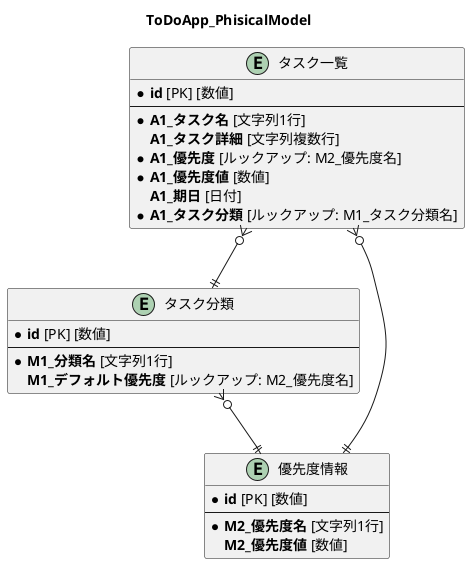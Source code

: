 @startuml
title ToDoApp_PhisicalModel
/'
## 要件定義
雰囲気で出してみます。
- kintone上で動くシンプルなToDoアプリ
- タスクに対しタスク分類という情報を紐づけられる
- タスク分類の利用方法はユーザにまかせる
- たとえば、プロジェクト毎に分けたり、細かくプロジェクト内の作業内容によって分けたりできる
- タスクに対し優先度情報を紐づけられる
- 優先度情報によってソートが可能
- タスク分類によってデフォルトの優先度が設定できる、設定しないこともできる
- タスクには期日が設定でき、期日順でのソートもできる。
- タスク一覧画面にて、ワンクリックで未完了と完了を切り替えられる


## 基本設計
雰囲気で基本設計をだします。
- A1_タスク一覧、M1_タスク分類、M2_優先度情報がある。
- A1のレコード一覧画面でタスクの完了、未完了を切り替えられる
- チェックボックスで完了未完了切り替え可能
- kintone標準の一覧機能にて完了済みタスク一覧と未完了タスク一覧が見れる
- タスク優先度によって並び替えができる
- タスク追加はレコード追加画面で行う
- M2_優先度情報には必ず優先度名: --- で優先度値: なし の値のデータを入れる
- そのデータは「優先度を設定しない」ことを表すデータとなる

## フィールド一覧
### A1_タスク一覧
- \*タスク名 `タスク一覧で表示する名前`
- タスク詳細 `タスク一覧で表示するタスクの詳細情報`
- \*優先度 `タスク一覧で表示するタスクの優先度情報`
- \*優先度値 `追加画面と詳細画面でのみ表示。優先度フィールドと合わせてM2フィールドから自動挿入される`
- 期日 `タスク一覧で表示するタスクの期日`
- \*タスク分類 `タスク一覧で表示するタスクの分類情報`

### M1_タスク分類
- \*分類名 `A1で表示するタスクの分類名`
- デフォルト優先度 `A1でタスク分類を選択した時に自動的に出力される値`

### M2_優先度情報
- \*優先度名 `A1で表示する優先度を文字として表す値`
- 優先度値 `A1でのソートに使用される値`
'/
entity A1_タスク一覧 as "タスク一覧" {
    *<b>id</b> [PK] [数値]
    ---
    *<b>A1_タスク名</b> [文字列1行]
    <b>A1_タスク詳細</b> [文字列複数行]
    *<b>A1_優先度</b> [ルックアップ: M2_優先度名]
    *<b>A1_優先度値</b> [数値]
    <b>A1_期日</b> [日付]
    *<b>A1_タスク分類</b> [ルックアップ: M1_タスク分類名]
}

entity M1_タスク分類 as "タスク分類" {
    *<b>id</b> [PK] [数値]
    ---
    *<b>M1_分類名</b> [文字列1行]
    <b>M1_デフォルト優先度</b> [ルックアップ: M2_優先度名]
}

entity M2_優先度情報 as "優先度情報" {
    *<b>id</b> [PK] [数値]
    ---
    *<b>M2_優先度名</b> [文字列1行]
    <b>M2_優先度値</b> [数値]
}

A1_タスク一覧 }o--|| M1_タスク分類
A1_タスク一覧 }o--|| M2_優先度情報
M1_タスク分類 }o--|| M2_優先度情報

@enduml